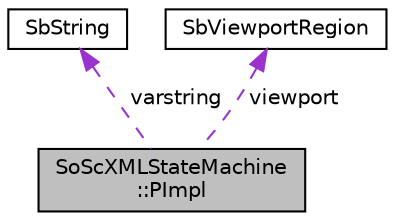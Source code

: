 digraph "SoScXMLStateMachine::PImpl"
{
 // LATEX_PDF_SIZE
  edge [fontname="Helvetica",fontsize="10",labelfontname="Helvetica",labelfontsize="10"];
  node [fontname="Helvetica",fontsize="10",shape=record];
  Node1 [label="SoScXMLStateMachine\l::PImpl",height=0.2,width=0.4,color="black", fillcolor="grey75", style="filled", fontcolor="black",tooltip=" "];
  Node2 -> Node1 [dir="back",color="darkorchid3",fontsize="10",style="dashed",label=" varstring" ,fontname="Helvetica"];
  Node2 [label="SbString",height=0.2,width=0.4,color="black", fillcolor="white", style="filled",URL="$classSbString.html",tooltip="The SbString class is a string class with convenience functions for string operations."];
  Node3 -> Node1 [dir="back",color="darkorchid3",fontsize="10",style="dashed",label=" viewport" ,fontname="Helvetica"];
  Node3 [label="SbViewportRegion",height=0.2,width=0.4,color="black", fillcolor="white", style="filled",URL="$classSbViewportRegion.html",tooltip="The SbViewportRegion class is a viewport within a full window."];
}
